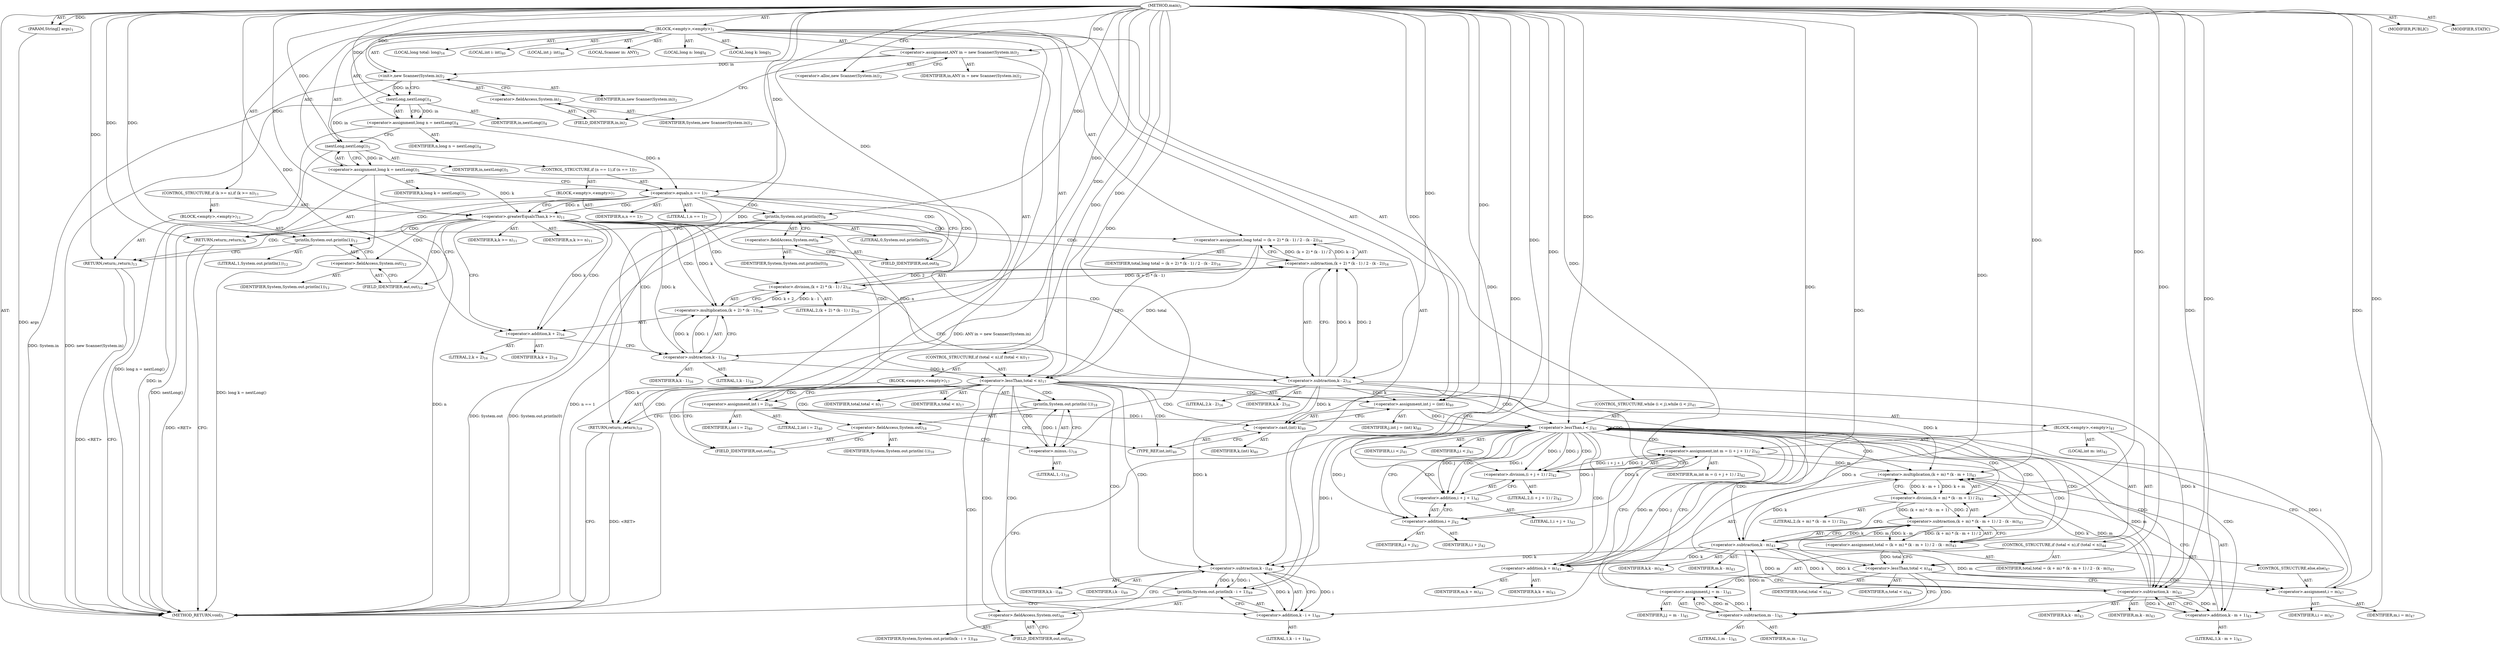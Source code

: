 digraph "main" {  
"19" [label = <(METHOD,main)<SUB>1</SUB>> ]
"20" [label = <(PARAM,String[] args)<SUB>1</SUB>> ]
"21" [label = <(BLOCK,&lt;empty&gt;,&lt;empty&gt;)<SUB>1</SUB>> ]
"4" [label = <(LOCAL,Scanner in: ANY)<SUB>2</SUB>> ]
"22" [label = <(&lt;operator&gt;.assignment,ANY in = new Scanner(System.in))<SUB>2</SUB>> ]
"23" [label = <(IDENTIFIER,in,ANY in = new Scanner(System.in))<SUB>2</SUB>> ]
"24" [label = <(&lt;operator&gt;.alloc,new Scanner(System.in))<SUB>2</SUB>> ]
"25" [label = <(&lt;init&gt;,new Scanner(System.in))<SUB>2</SUB>> ]
"3" [label = <(IDENTIFIER,in,new Scanner(System.in))<SUB>2</SUB>> ]
"26" [label = <(&lt;operator&gt;.fieldAccess,System.in)<SUB>2</SUB>> ]
"27" [label = <(IDENTIFIER,System,new Scanner(System.in))<SUB>2</SUB>> ]
"28" [label = <(FIELD_IDENTIFIER,in,in)<SUB>2</SUB>> ]
"29" [label = <(LOCAL,long n: long)<SUB>4</SUB>> ]
"30" [label = <(&lt;operator&gt;.assignment,long n = nextLong())<SUB>4</SUB>> ]
"31" [label = <(IDENTIFIER,n,long n = nextLong())<SUB>4</SUB>> ]
"32" [label = <(nextLong,nextLong())<SUB>4</SUB>> ]
"33" [label = <(IDENTIFIER,in,nextLong())<SUB>4</SUB>> ]
"34" [label = <(LOCAL,long k: long)<SUB>5</SUB>> ]
"35" [label = <(&lt;operator&gt;.assignment,long k = nextLong())<SUB>5</SUB>> ]
"36" [label = <(IDENTIFIER,k,long k = nextLong())<SUB>5</SUB>> ]
"37" [label = <(nextLong,nextLong())<SUB>5</SUB>> ]
"38" [label = <(IDENTIFIER,in,nextLong())<SUB>5</SUB>> ]
"39" [label = <(CONTROL_STRUCTURE,if (n == 1),if (n == 1))<SUB>7</SUB>> ]
"40" [label = <(&lt;operator&gt;.equals,n == 1)<SUB>7</SUB>> ]
"41" [label = <(IDENTIFIER,n,n == 1)<SUB>7</SUB>> ]
"42" [label = <(LITERAL,1,n == 1)<SUB>7</SUB>> ]
"43" [label = <(BLOCK,&lt;empty&gt;,&lt;empty&gt;)<SUB>7</SUB>> ]
"44" [label = <(println,System.out.println(0))<SUB>8</SUB>> ]
"45" [label = <(&lt;operator&gt;.fieldAccess,System.out)<SUB>8</SUB>> ]
"46" [label = <(IDENTIFIER,System,System.out.println(0))<SUB>8</SUB>> ]
"47" [label = <(FIELD_IDENTIFIER,out,out)<SUB>8</SUB>> ]
"48" [label = <(LITERAL,0,System.out.println(0))<SUB>8</SUB>> ]
"49" [label = <(RETURN,return;,return;)<SUB>9</SUB>> ]
"50" [label = <(CONTROL_STRUCTURE,if (k &gt;= n),if (k &gt;= n))<SUB>11</SUB>> ]
"51" [label = <(&lt;operator&gt;.greaterEqualsThan,k &gt;= n)<SUB>11</SUB>> ]
"52" [label = <(IDENTIFIER,k,k &gt;= n)<SUB>11</SUB>> ]
"53" [label = <(IDENTIFIER,n,k &gt;= n)<SUB>11</SUB>> ]
"54" [label = <(BLOCK,&lt;empty&gt;,&lt;empty&gt;)<SUB>11</SUB>> ]
"55" [label = <(println,System.out.println(1))<SUB>12</SUB>> ]
"56" [label = <(&lt;operator&gt;.fieldAccess,System.out)<SUB>12</SUB>> ]
"57" [label = <(IDENTIFIER,System,System.out.println(1))<SUB>12</SUB>> ]
"58" [label = <(FIELD_IDENTIFIER,out,out)<SUB>12</SUB>> ]
"59" [label = <(LITERAL,1,System.out.println(1))<SUB>12</SUB>> ]
"60" [label = <(RETURN,return;,return;)<SUB>13</SUB>> ]
"61" [label = <(LOCAL,long total: long)<SUB>16</SUB>> ]
"62" [label = <(&lt;operator&gt;.assignment,long total = (k + 2) * (k - 1) / 2 - (k - 2))<SUB>16</SUB>> ]
"63" [label = <(IDENTIFIER,total,long total = (k + 2) * (k - 1) / 2 - (k - 2))<SUB>16</SUB>> ]
"64" [label = <(&lt;operator&gt;.subtraction,(k + 2) * (k - 1) / 2 - (k - 2))<SUB>16</SUB>> ]
"65" [label = <(&lt;operator&gt;.division,(k + 2) * (k - 1) / 2)<SUB>16</SUB>> ]
"66" [label = <(&lt;operator&gt;.multiplication,(k + 2) * (k - 1))<SUB>16</SUB>> ]
"67" [label = <(&lt;operator&gt;.addition,k + 2)<SUB>16</SUB>> ]
"68" [label = <(IDENTIFIER,k,k + 2)<SUB>16</SUB>> ]
"69" [label = <(LITERAL,2,k + 2)<SUB>16</SUB>> ]
"70" [label = <(&lt;operator&gt;.subtraction,k - 1)<SUB>16</SUB>> ]
"71" [label = <(IDENTIFIER,k,k - 1)<SUB>16</SUB>> ]
"72" [label = <(LITERAL,1,k - 1)<SUB>16</SUB>> ]
"73" [label = <(LITERAL,2,(k + 2) * (k - 1) / 2)<SUB>16</SUB>> ]
"74" [label = <(&lt;operator&gt;.subtraction,k - 2)<SUB>16</SUB>> ]
"75" [label = <(IDENTIFIER,k,k - 2)<SUB>16</SUB>> ]
"76" [label = <(LITERAL,2,k - 2)<SUB>16</SUB>> ]
"77" [label = <(CONTROL_STRUCTURE,if (total &lt; n),if (total &lt; n))<SUB>17</SUB>> ]
"78" [label = <(&lt;operator&gt;.lessThan,total &lt; n)<SUB>17</SUB>> ]
"79" [label = <(IDENTIFIER,total,total &lt; n)<SUB>17</SUB>> ]
"80" [label = <(IDENTIFIER,n,total &lt; n)<SUB>17</SUB>> ]
"81" [label = <(BLOCK,&lt;empty&gt;,&lt;empty&gt;)<SUB>17</SUB>> ]
"82" [label = <(println,System.out.println(-1))<SUB>18</SUB>> ]
"83" [label = <(&lt;operator&gt;.fieldAccess,System.out)<SUB>18</SUB>> ]
"84" [label = <(IDENTIFIER,System,System.out.println(-1))<SUB>18</SUB>> ]
"85" [label = <(FIELD_IDENTIFIER,out,out)<SUB>18</SUB>> ]
"86" [label = <(&lt;operator&gt;.minus,-1)<SUB>18</SUB>> ]
"87" [label = <(LITERAL,1,-1)<SUB>18</SUB>> ]
"88" [label = <(RETURN,return;,return;)<SUB>19</SUB>> ]
"89" [label = <(LOCAL,int i: int)<SUB>40</SUB>> ]
"90" [label = <(LOCAL,int j: int)<SUB>40</SUB>> ]
"91" [label = <(&lt;operator&gt;.assignment,int i = 2)<SUB>40</SUB>> ]
"92" [label = <(IDENTIFIER,i,int i = 2)<SUB>40</SUB>> ]
"93" [label = <(LITERAL,2,int i = 2)<SUB>40</SUB>> ]
"94" [label = <(&lt;operator&gt;.assignment,int j = (int) k)<SUB>40</SUB>> ]
"95" [label = <(IDENTIFIER,j,int j = (int) k)<SUB>40</SUB>> ]
"96" [label = <(&lt;operator&gt;.cast,(int) k)<SUB>40</SUB>> ]
"97" [label = <(TYPE_REF,int,int)<SUB>40</SUB>> ]
"98" [label = <(IDENTIFIER,k,(int) k)<SUB>40</SUB>> ]
"99" [label = <(CONTROL_STRUCTURE,while (i &lt; j),while (i &lt; j))<SUB>41</SUB>> ]
"100" [label = <(&lt;operator&gt;.lessThan,i &lt; j)<SUB>41</SUB>> ]
"101" [label = <(IDENTIFIER,i,i &lt; j)<SUB>41</SUB>> ]
"102" [label = <(IDENTIFIER,j,i &lt; j)<SUB>41</SUB>> ]
"103" [label = <(BLOCK,&lt;empty&gt;,&lt;empty&gt;)<SUB>41</SUB>> ]
"104" [label = <(LOCAL,int m: int)<SUB>42</SUB>> ]
"105" [label = <(&lt;operator&gt;.assignment,int m = (i + j + 1) / 2)<SUB>42</SUB>> ]
"106" [label = <(IDENTIFIER,m,int m = (i + j + 1) / 2)<SUB>42</SUB>> ]
"107" [label = <(&lt;operator&gt;.division,(i + j + 1) / 2)<SUB>42</SUB>> ]
"108" [label = <(&lt;operator&gt;.addition,i + j + 1)<SUB>42</SUB>> ]
"109" [label = <(&lt;operator&gt;.addition,i + j)<SUB>42</SUB>> ]
"110" [label = <(IDENTIFIER,i,i + j)<SUB>42</SUB>> ]
"111" [label = <(IDENTIFIER,j,i + j)<SUB>42</SUB>> ]
"112" [label = <(LITERAL,1,i + j + 1)<SUB>42</SUB>> ]
"113" [label = <(LITERAL,2,(i + j + 1) / 2)<SUB>42</SUB>> ]
"114" [label = <(&lt;operator&gt;.assignment,total = (k + m) * (k - m + 1) / 2 - (k - m))<SUB>43</SUB>> ]
"115" [label = <(IDENTIFIER,total,total = (k + m) * (k - m + 1) / 2 - (k - m))<SUB>43</SUB>> ]
"116" [label = <(&lt;operator&gt;.subtraction,(k + m) * (k - m + 1) / 2 - (k - m))<SUB>43</SUB>> ]
"117" [label = <(&lt;operator&gt;.division,(k + m) * (k - m + 1) / 2)<SUB>43</SUB>> ]
"118" [label = <(&lt;operator&gt;.multiplication,(k + m) * (k - m + 1))<SUB>43</SUB>> ]
"119" [label = <(&lt;operator&gt;.addition,k + m)<SUB>43</SUB>> ]
"120" [label = <(IDENTIFIER,k,k + m)<SUB>43</SUB>> ]
"121" [label = <(IDENTIFIER,m,k + m)<SUB>43</SUB>> ]
"122" [label = <(&lt;operator&gt;.addition,k - m + 1)<SUB>43</SUB>> ]
"123" [label = <(&lt;operator&gt;.subtraction,k - m)<SUB>43</SUB>> ]
"124" [label = <(IDENTIFIER,k,k - m)<SUB>43</SUB>> ]
"125" [label = <(IDENTIFIER,m,k - m)<SUB>43</SUB>> ]
"126" [label = <(LITERAL,1,k - m + 1)<SUB>43</SUB>> ]
"127" [label = <(LITERAL,2,(k + m) * (k - m + 1) / 2)<SUB>43</SUB>> ]
"128" [label = <(&lt;operator&gt;.subtraction,k - m)<SUB>43</SUB>> ]
"129" [label = <(IDENTIFIER,k,k - m)<SUB>43</SUB>> ]
"130" [label = <(IDENTIFIER,m,k - m)<SUB>43</SUB>> ]
"131" [label = <(CONTROL_STRUCTURE,if (total &lt; n),if (total &lt; n))<SUB>44</SUB>> ]
"132" [label = <(&lt;operator&gt;.lessThan,total &lt; n)<SUB>44</SUB>> ]
"133" [label = <(IDENTIFIER,total,total &lt; n)<SUB>44</SUB>> ]
"134" [label = <(IDENTIFIER,n,total &lt; n)<SUB>44</SUB>> ]
"135" [label = <(&lt;operator&gt;.assignment,j = m - 1)<SUB>45</SUB>> ]
"136" [label = <(IDENTIFIER,j,j = m - 1)<SUB>45</SUB>> ]
"137" [label = <(&lt;operator&gt;.subtraction,m - 1)<SUB>45</SUB>> ]
"138" [label = <(IDENTIFIER,m,m - 1)<SUB>45</SUB>> ]
"139" [label = <(LITERAL,1,m - 1)<SUB>45</SUB>> ]
"140" [label = <(CONTROL_STRUCTURE,else,else)<SUB>47</SUB>> ]
"141" [label = <(&lt;operator&gt;.assignment,i = m)<SUB>47</SUB>> ]
"142" [label = <(IDENTIFIER,i,i = m)<SUB>47</SUB>> ]
"143" [label = <(IDENTIFIER,m,i = m)<SUB>47</SUB>> ]
"144" [label = <(println,System.out.println(k - i + 1))<SUB>49</SUB>> ]
"145" [label = <(&lt;operator&gt;.fieldAccess,System.out)<SUB>49</SUB>> ]
"146" [label = <(IDENTIFIER,System,System.out.println(k - i + 1))<SUB>49</SUB>> ]
"147" [label = <(FIELD_IDENTIFIER,out,out)<SUB>49</SUB>> ]
"148" [label = <(&lt;operator&gt;.addition,k - i + 1)<SUB>49</SUB>> ]
"149" [label = <(&lt;operator&gt;.subtraction,k - i)<SUB>49</SUB>> ]
"150" [label = <(IDENTIFIER,k,k - i)<SUB>49</SUB>> ]
"151" [label = <(IDENTIFIER,i,k - i)<SUB>49</SUB>> ]
"152" [label = <(LITERAL,1,k - i + 1)<SUB>49</SUB>> ]
"153" [label = <(MODIFIER,PUBLIC)> ]
"154" [label = <(MODIFIER,STATIC)> ]
"155" [label = <(METHOD_RETURN,void)<SUB>1</SUB>> ]
  "19" -> "20"  [ label = "AST: "] 
  "19" -> "21"  [ label = "AST: "] 
  "19" -> "153"  [ label = "AST: "] 
  "19" -> "154"  [ label = "AST: "] 
  "19" -> "155"  [ label = "AST: "] 
  "21" -> "4"  [ label = "AST: "] 
  "21" -> "22"  [ label = "AST: "] 
  "21" -> "25"  [ label = "AST: "] 
  "21" -> "29"  [ label = "AST: "] 
  "21" -> "30"  [ label = "AST: "] 
  "21" -> "34"  [ label = "AST: "] 
  "21" -> "35"  [ label = "AST: "] 
  "21" -> "39"  [ label = "AST: "] 
  "21" -> "50"  [ label = "AST: "] 
  "21" -> "61"  [ label = "AST: "] 
  "21" -> "62"  [ label = "AST: "] 
  "21" -> "77"  [ label = "AST: "] 
  "21" -> "89"  [ label = "AST: "] 
  "21" -> "90"  [ label = "AST: "] 
  "21" -> "91"  [ label = "AST: "] 
  "21" -> "94"  [ label = "AST: "] 
  "21" -> "99"  [ label = "AST: "] 
  "21" -> "144"  [ label = "AST: "] 
  "22" -> "23"  [ label = "AST: "] 
  "22" -> "24"  [ label = "AST: "] 
  "25" -> "3"  [ label = "AST: "] 
  "25" -> "26"  [ label = "AST: "] 
  "26" -> "27"  [ label = "AST: "] 
  "26" -> "28"  [ label = "AST: "] 
  "30" -> "31"  [ label = "AST: "] 
  "30" -> "32"  [ label = "AST: "] 
  "32" -> "33"  [ label = "AST: "] 
  "35" -> "36"  [ label = "AST: "] 
  "35" -> "37"  [ label = "AST: "] 
  "37" -> "38"  [ label = "AST: "] 
  "39" -> "40"  [ label = "AST: "] 
  "39" -> "43"  [ label = "AST: "] 
  "40" -> "41"  [ label = "AST: "] 
  "40" -> "42"  [ label = "AST: "] 
  "43" -> "44"  [ label = "AST: "] 
  "43" -> "49"  [ label = "AST: "] 
  "44" -> "45"  [ label = "AST: "] 
  "44" -> "48"  [ label = "AST: "] 
  "45" -> "46"  [ label = "AST: "] 
  "45" -> "47"  [ label = "AST: "] 
  "50" -> "51"  [ label = "AST: "] 
  "50" -> "54"  [ label = "AST: "] 
  "51" -> "52"  [ label = "AST: "] 
  "51" -> "53"  [ label = "AST: "] 
  "54" -> "55"  [ label = "AST: "] 
  "54" -> "60"  [ label = "AST: "] 
  "55" -> "56"  [ label = "AST: "] 
  "55" -> "59"  [ label = "AST: "] 
  "56" -> "57"  [ label = "AST: "] 
  "56" -> "58"  [ label = "AST: "] 
  "62" -> "63"  [ label = "AST: "] 
  "62" -> "64"  [ label = "AST: "] 
  "64" -> "65"  [ label = "AST: "] 
  "64" -> "74"  [ label = "AST: "] 
  "65" -> "66"  [ label = "AST: "] 
  "65" -> "73"  [ label = "AST: "] 
  "66" -> "67"  [ label = "AST: "] 
  "66" -> "70"  [ label = "AST: "] 
  "67" -> "68"  [ label = "AST: "] 
  "67" -> "69"  [ label = "AST: "] 
  "70" -> "71"  [ label = "AST: "] 
  "70" -> "72"  [ label = "AST: "] 
  "74" -> "75"  [ label = "AST: "] 
  "74" -> "76"  [ label = "AST: "] 
  "77" -> "78"  [ label = "AST: "] 
  "77" -> "81"  [ label = "AST: "] 
  "78" -> "79"  [ label = "AST: "] 
  "78" -> "80"  [ label = "AST: "] 
  "81" -> "82"  [ label = "AST: "] 
  "81" -> "88"  [ label = "AST: "] 
  "82" -> "83"  [ label = "AST: "] 
  "82" -> "86"  [ label = "AST: "] 
  "83" -> "84"  [ label = "AST: "] 
  "83" -> "85"  [ label = "AST: "] 
  "86" -> "87"  [ label = "AST: "] 
  "91" -> "92"  [ label = "AST: "] 
  "91" -> "93"  [ label = "AST: "] 
  "94" -> "95"  [ label = "AST: "] 
  "94" -> "96"  [ label = "AST: "] 
  "96" -> "97"  [ label = "AST: "] 
  "96" -> "98"  [ label = "AST: "] 
  "99" -> "100"  [ label = "AST: "] 
  "99" -> "103"  [ label = "AST: "] 
  "100" -> "101"  [ label = "AST: "] 
  "100" -> "102"  [ label = "AST: "] 
  "103" -> "104"  [ label = "AST: "] 
  "103" -> "105"  [ label = "AST: "] 
  "103" -> "114"  [ label = "AST: "] 
  "103" -> "131"  [ label = "AST: "] 
  "105" -> "106"  [ label = "AST: "] 
  "105" -> "107"  [ label = "AST: "] 
  "107" -> "108"  [ label = "AST: "] 
  "107" -> "113"  [ label = "AST: "] 
  "108" -> "109"  [ label = "AST: "] 
  "108" -> "112"  [ label = "AST: "] 
  "109" -> "110"  [ label = "AST: "] 
  "109" -> "111"  [ label = "AST: "] 
  "114" -> "115"  [ label = "AST: "] 
  "114" -> "116"  [ label = "AST: "] 
  "116" -> "117"  [ label = "AST: "] 
  "116" -> "128"  [ label = "AST: "] 
  "117" -> "118"  [ label = "AST: "] 
  "117" -> "127"  [ label = "AST: "] 
  "118" -> "119"  [ label = "AST: "] 
  "118" -> "122"  [ label = "AST: "] 
  "119" -> "120"  [ label = "AST: "] 
  "119" -> "121"  [ label = "AST: "] 
  "122" -> "123"  [ label = "AST: "] 
  "122" -> "126"  [ label = "AST: "] 
  "123" -> "124"  [ label = "AST: "] 
  "123" -> "125"  [ label = "AST: "] 
  "128" -> "129"  [ label = "AST: "] 
  "128" -> "130"  [ label = "AST: "] 
  "131" -> "132"  [ label = "AST: "] 
  "131" -> "135"  [ label = "AST: "] 
  "131" -> "140"  [ label = "AST: "] 
  "132" -> "133"  [ label = "AST: "] 
  "132" -> "134"  [ label = "AST: "] 
  "135" -> "136"  [ label = "AST: "] 
  "135" -> "137"  [ label = "AST: "] 
  "137" -> "138"  [ label = "AST: "] 
  "137" -> "139"  [ label = "AST: "] 
  "140" -> "141"  [ label = "AST: "] 
  "141" -> "142"  [ label = "AST: "] 
  "141" -> "143"  [ label = "AST: "] 
  "144" -> "145"  [ label = "AST: "] 
  "144" -> "148"  [ label = "AST: "] 
  "145" -> "146"  [ label = "AST: "] 
  "145" -> "147"  [ label = "AST: "] 
  "148" -> "149"  [ label = "AST: "] 
  "148" -> "152"  [ label = "AST: "] 
  "149" -> "150"  [ label = "AST: "] 
  "149" -> "151"  [ label = "AST: "] 
  "22" -> "28"  [ label = "CFG: "] 
  "25" -> "32"  [ label = "CFG: "] 
  "30" -> "37"  [ label = "CFG: "] 
  "35" -> "40"  [ label = "CFG: "] 
  "62" -> "78"  [ label = "CFG: "] 
  "91" -> "97"  [ label = "CFG: "] 
  "94" -> "100"  [ label = "CFG: "] 
  "144" -> "155"  [ label = "CFG: "] 
  "24" -> "22"  [ label = "CFG: "] 
  "26" -> "25"  [ label = "CFG: "] 
  "32" -> "30"  [ label = "CFG: "] 
  "37" -> "35"  [ label = "CFG: "] 
  "40" -> "47"  [ label = "CFG: "] 
  "40" -> "51"  [ label = "CFG: "] 
  "51" -> "58"  [ label = "CFG: "] 
  "51" -> "67"  [ label = "CFG: "] 
  "64" -> "62"  [ label = "CFG: "] 
  "78" -> "85"  [ label = "CFG: "] 
  "78" -> "91"  [ label = "CFG: "] 
  "96" -> "94"  [ label = "CFG: "] 
  "100" -> "109"  [ label = "CFG: "] 
  "100" -> "147"  [ label = "CFG: "] 
  "145" -> "149"  [ label = "CFG: "] 
  "148" -> "144"  [ label = "CFG: "] 
  "28" -> "26"  [ label = "CFG: "] 
  "44" -> "49"  [ label = "CFG: "] 
  "49" -> "155"  [ label = "CFG: "] 
  "55" -> "60"  [ label = "CFG: "] 
  "60" -> "155"  [ label = "CFG: "] 
  "65" -> "74"  [ label = "CFG: "] 
  "74" -> "64"  [ label = "CFG: "] 
  "82" -> "88"  [ label = "CFG: "] 
  "88" -> "155"  [ label = "CFG: "] 
  "97" -> "96"  [ label = "CFG: "] 
  "105" -> "119"  [ label = "CFG: "] 
  "114" -> "132"  [ label = "CFG: "] 
  "147" -> "145"  [ label = "CFG: "] 
  "149" -> "148"  [ label = "CFG: "] 
  "45" -> "44"  [ label = "CFG: "] 
  "56" -> "55"  [ label = "CFG: "] 
  "66" -> "65"  [ label = "CFG: "] 
  "83" -> "86"  [ label = "CFG: "] 
  "86" -> "82"  [ label = "CFG: "] 
  "107" -> "105"  [ label = "CFG: "] 
  "116" -> "114"  [ label = "CFG: "] 
  "132" -> "137"  [ label = "CFG: "] 
  "132" -> "141"  [ label = "CFG: "] 
  "135" -> "100"  [ label = "CFG: "] 
  "47" -> "45"  [ label = "CFG: "] 
  "58" -> "56"  [ label = "CFG: "] 
  "67" -> "70"  [ label = "CFG: "] 
  "70" -> "66"  [ label = "CFG: "] 
  "85" -> "83"  [ label = "CFG: "] 
  "108" -> "107"  [ label = "CFG: "] 
  "117" -> "128"  [ label = "CFG: "] 
  "128" -> "116"  [ label = "CFG: "] 
  "137" -> "135"  [ label = "CFG: "] 
  "141" -> "100"  [ label = "CFG: "] 
  "109" -> "108"  [ label = "CFG: "] 
  "118" -> "117"  [ label = "CFG: "] 
  "119" -> "123"  [ label = "CFG: "] 
  "122" -> "118"  [ label = "CFG: "] 
  "123" -> "122"  [ label = "CFG: "] 
  "19" -> "24"  [ label = "CFG: "] 
  "88" -> "155"  [ label = "DDG: &lt;RET&gt;"] 
  "49" -> "155"  [ label = "DDG: &lt;RET&gt;"] 
  "60" -> "155"  [ label = "DDG: &lt;RET&gt;"] 
  "20" -> "155"  [ label = "DDG: args"] 
  "22" -> "155"  [ label = "DDG: ANY in = new Scanner(System.in)"] 
  "25" -> "155"  [ label = "DDG: System.in"] 
  "25" -> "155"  [ label = "DDG: new Scanner(System.in)"] 
  "30" -> "155"  [ label = "DDG: long n = nextLong()"] 
  "35" -> "155"  [ label = "DDG: k"] 
  "37" -> "155"  [ label = "DDG: in"] 
  "35" -> "155"  [ label = "DDG: nextLong()"] 
  "35" -> "155"  [ label = "DDG: long k = nextLong()"] 
  "40" -> "155"  [ label = "DDG: n"] 
  "40" -> "155"  [ label = "DDG: n == 1"] 
  "44" -> "155"  [ label = "DDG: System.out"] 
  "44" -> "155"  [ label = "DDG: System.out.println(0)"] 
  "19" -> "20"  [ label = "DDG: "] 
  "19" -> "22"  [ label = "DDG: "] 
  "32" -> "30"  [ label = "DDG: in"] 
  "37" -> "35"  [ label = "DDG: in"] 
  "64" -> "62"  [ label = "DDG: (k + 2) * (k - 1) / 2"] 
  "64" -> "62"  [ label = "DDG: k - 2"] 
  "19" -> "91"  [ label = "DDG: "] 
  "19" -> "94"  [ label = "DDG: "] 
  "74" -> "94"  [ label = "DDG: k"] 
  "22" -> "25"  [ label = "DDG: in"] 
  "19" -> "25"  [ label = "DDG: "] 
  "149" -> "144"  [ label = "DDG: k"] 
  "149" -> "144"  [ label = "DDG: i"] 
  "19" -> "144"  [ label = "DDG: "] 
  "25" -> "32"  [ label = "DDG: in"] 
  "19" -> "32"  [ label = "DDG: "] 
  "32" -> "37"  [ label = "DDG: in"] 
  "19" -> "37"  [ label = "DDG: "] 
  "30" -> "40"  [ label = "DDG: n"] 
  "19" -> "40"  [ label = "DDG: "] 
  "19" -> "49"  [ label = "DDG: "] 
  "35" -> "51"  [ label = "DDG: k"] 
  "19" -> "51"  [ label = "DDG: "] 
  "40" -> "51"  [ label = "DDG: n"] 
  "19" -> "60"  [ label = "DDG: "] 
  "65" -> "64"  [ label = "DDG: (k + 2) * (k - 1)"] 
  "65" -> "64"  [ label = "DDG: 2"] 
  "74" -> "64"  [ label = "DDG: k"] 
  "74" -> "64"  [ label = "DDG: 2"] 
  "62" -> "78"  [ label = "DDG: total"] 
  "19" -> "78"  [ label = "DDG: "] 
  "51" -> "78"  [ label = "DDG: n"] 
  "19" -> "88"  [ label = "DDG: "] 
  "19" -> "96"  [ label = "DDG: "] 
  "74" -> "96"  [ label = "DDG: k"] 
  "91" -> "100"  [ label = "DDG: i"] 
  "141" -> "100"  [ label = "DDG: i"] 
  "19" -> "100"  [ label = "DDG: "] 
  "94" -> "100"  [ label = "DDG: j"] 
  "135" -> "100"  [ label = "DDG: j"] 
  "107" -> "105"  [ label = "DDG: i + j + 1"] 
  "107" -> "105"  [ label = "DDG: 2"] 
  "116" -> "114"  [ label = "DDG: (k + m) * (k - m + 1) / 2"] 
  "116" -> "114"  [ label = "DDG: k - m"] 
  "149" -> "148"  [ label = "DDG: k"] 
  "149" -> "148"  [ label = "DDG: i"] 
  "19" -> "148"  [ label = "DDG: "] 
  "19" -> "44"  [ label = "DDG: "] 
  "19" -> "55"  [ label = "DDG: "] 
  "66" -> "65"  [ label = "DDG: k + 2"] 
  "66" -> "65"  [ label = "DDG: k - 1"] 
  "19" -> "65"  [ label = "DDG: "] 
  "70" -> "74"  [ label = "DDG: k"] 
  "19" -> "74"  [ label = "DDG: "] 
  "86" -> "82"  [ label = "DDG: 1"] 
  "137" -> "135"  [ label = "DDG: m"] 
  "137" -> "135"  [ label = "DDG: 1"] 
  "128" -> "149"  [ label = "DDG: k"] 
  "19" -> "149"  [ label = "DDG: "] 
  "74" -> "149"  [ label = "DDG: k"] 
  "100" -> "149"  [ label = "DDG: i"] 
  "51" -> "66"  [ label = "DDG: k"] 
  "19" -> "66"  [ label = "DDG: "] 
  "70" -> "66"  [ label = "DDG: k"] 
  "70" -> "66"  [ label = "DDG: 1"] 
  "19" -> "86"  [ label = "DDG: "] 
  "100" -> "107"  [ label = "DDG: i"] 
  "19" -> "107"  [ label = "DDG: "] 
  "100" -> "107"  [ label = "DDG: j"] 
  "117" -> "116"  [ label = "DDG: (k + m) * (k - m + 1)"] 
  "117" -> "116"  [ label = "DDG: 2"] 
  "128" -> "116"  [ label = "DDG: k"] 
  "128" -> "116"  [ label = "DDG: m"] 
  "114" -> "132"  [ label = "DDG: total"] 
  "19" -> "132"  [ label = "DDG: "] 
  "78" -> "132"  [ label = "DDG: n"] 
  "128" -> "141"  [ label = "DDG: m"] 
  "19" -> "141"  [ label = "DDG: "] 
  "51" -> "67"  [ label = "DDG: k"] 
  "19" -> "67"  [ label = "DDG: "] 
  "19" -> "70"  [ label = "DDG: "] 
  "51" -> "70"  [ label = "DDG: k"] 
  "100" -> "108"  [ label = "DDG: i"] 
  "19" -> "108"  [ label = "DDG: "] 
  "100" -> "108"  [ label = "DDG: j"] 
  "118" -> "117"  [ label = "DDG: k + m"] 
  "118" -> "117"  [ label = "DDG: k - m + 1"] 
  "19" -> "117"  [ label = "DDG: "] 
  "123" -> "128"  [ label = "DDG: k"] 
  "19" -> "128"  [ label = "DDG: "] 
  "123" -> "128"  [ label = "DDG: m"] 
  "128" -> "137"  [ label = "DDG: m"] 
  "19" -> "137"  [ label = "DDG: "] 
  "100" -> "109"  [ label = "DDG: i"] 
  "19" -> "109"  [ label = "DDG: "] 
  "100" -> "109"  [ label = "DDG: j"] 
  "128" -> "118"  [ label = "DDG: k"] 
  "19" -> "118"  [ label = "DDG: "] 
  "74" -> "118"  [ label = "DDG: k"] 
  "105" -> "118"  [ label = "DDG: m"] 
  "123" -> "118"  [ label = "DDG: k"] 
  "123" -> "118"  [ label = "DDG: m"] 
  "128" -> "119"  [ label = "DDG: k"] 
  "19" -> "119"  [ label = "DDG: "] 
  "74" -> "119"  [ label = "DDG: k"] 
  "105" -> "119"  [ label = "DDG: m"] 
  "123" -> "122"  [ label = "DDG: k"] 
  "123" -> "122"  [ label = "DDG: m"] 
  "19" -> "122"  [ label = "DDG: "] 
  "19" -> "123"  [ label = "DDG: "] 
  "128" -> "123"  [ label = "DDG: k"] 
  "74" -> "123"  [ label = "DDG: k"] 
  "105" -> "123"  [ label = "DDG: m"] 
  "40" -> "51"  [ label = "CDG: "] 
  "40" -> "44"  [ label = "CDG: "] 
  "40" -> "47"  [ label = "CDG: "] 
  "40" -> "49"  [ label = "CDG: "] 
  "40" -> "45"  [ label = "CDG: "] 
  "51" -> "60"  [ label = "CDG: "] 
  "51" -> "64"  [ label = "CDG: "] 
  "51" -> "56"  [ label = "CDG: "] 
  "51" -> "67"  [ label = "CDG: "] 
  "51" -> "74"  [ label = "CDG: "] 
  "51" -> "58"  [ label = "CDG: "] 
  "51" -> "70"  [ label = "CDG: "] 
  "51" -> "66"  [ label = "CDG: "] 
  "51" -> "65"  [ label = "CDG: "] 
  "51" -> "55"  [ label = "CDG: "] 
  "51" -> "78"  [ label = "CDG: "] 
  "51" -> "62"  [ label = "CDG: "] 
  "78" -> "94"  [ label = "CDG: "] 
  "78" -> "96"  [ label = "CDG: "] 
  "78" -> "145"  [ label = "CDG: "] 
  "78" -> "85"  [ label = "CDG: "] 
  "78" -> "149"  [ label = "CDG: "] 
  "78" -> "144"  [ label = "CDG: "] 
  "78" -> "97"  [ label = "CDG: "] 
  "78" -> "91"  [ label = "CDG: "] 
  "78" -> "148"  [ label = "CDG: "] 
  "78" -> "100"  [ label = "CDG: "] 
  "78" -> "88"  [ label = "CDG: "] 
  "78" -> "86"  [ label = "CDG: "] 
  "78" -> "82"  [ label = "CDG: "] 
  "78" -> "83"  [ label = "CDG: "] 
  "78" -> "147"  [ label = "CDG: "] 
  "100" -> "107"  [ label = "CDG: "] 
  "100" -> "128"  [ label = "CDG: "] 
  "100" -> "114"  [ label = "CDG: "] 
  "100" -> "132"  [ label = "CDG: "] 
  "100" -> "119"  [ label = "CDG: "] 
  "100" -> "118"  [ label = "CDG: "] 
  "100" -> "100"  [ label = "CDG: "] 
  "100" -> "108"  [ label = "CDG: "] 
  "100" -> "116"  [ label = "CDG: "] 
  "100" -> "122"  [ label = "CDG: "] 
  "100" -> "123"  [ label = "CDG: "] 
  "100" -> "105"  [ label = "CDG: "] 
  "100" -> "117"  [ label = "CDG: "] 
  "100" -> "109"  [ label = "CDG: "] 
  "132" -> "137"  [ label = "CDG: "] 
  "132" -> "141"  [ label = "CDG: "] 
  "132" -> "135"  [ label = "CDG: "] 
}
